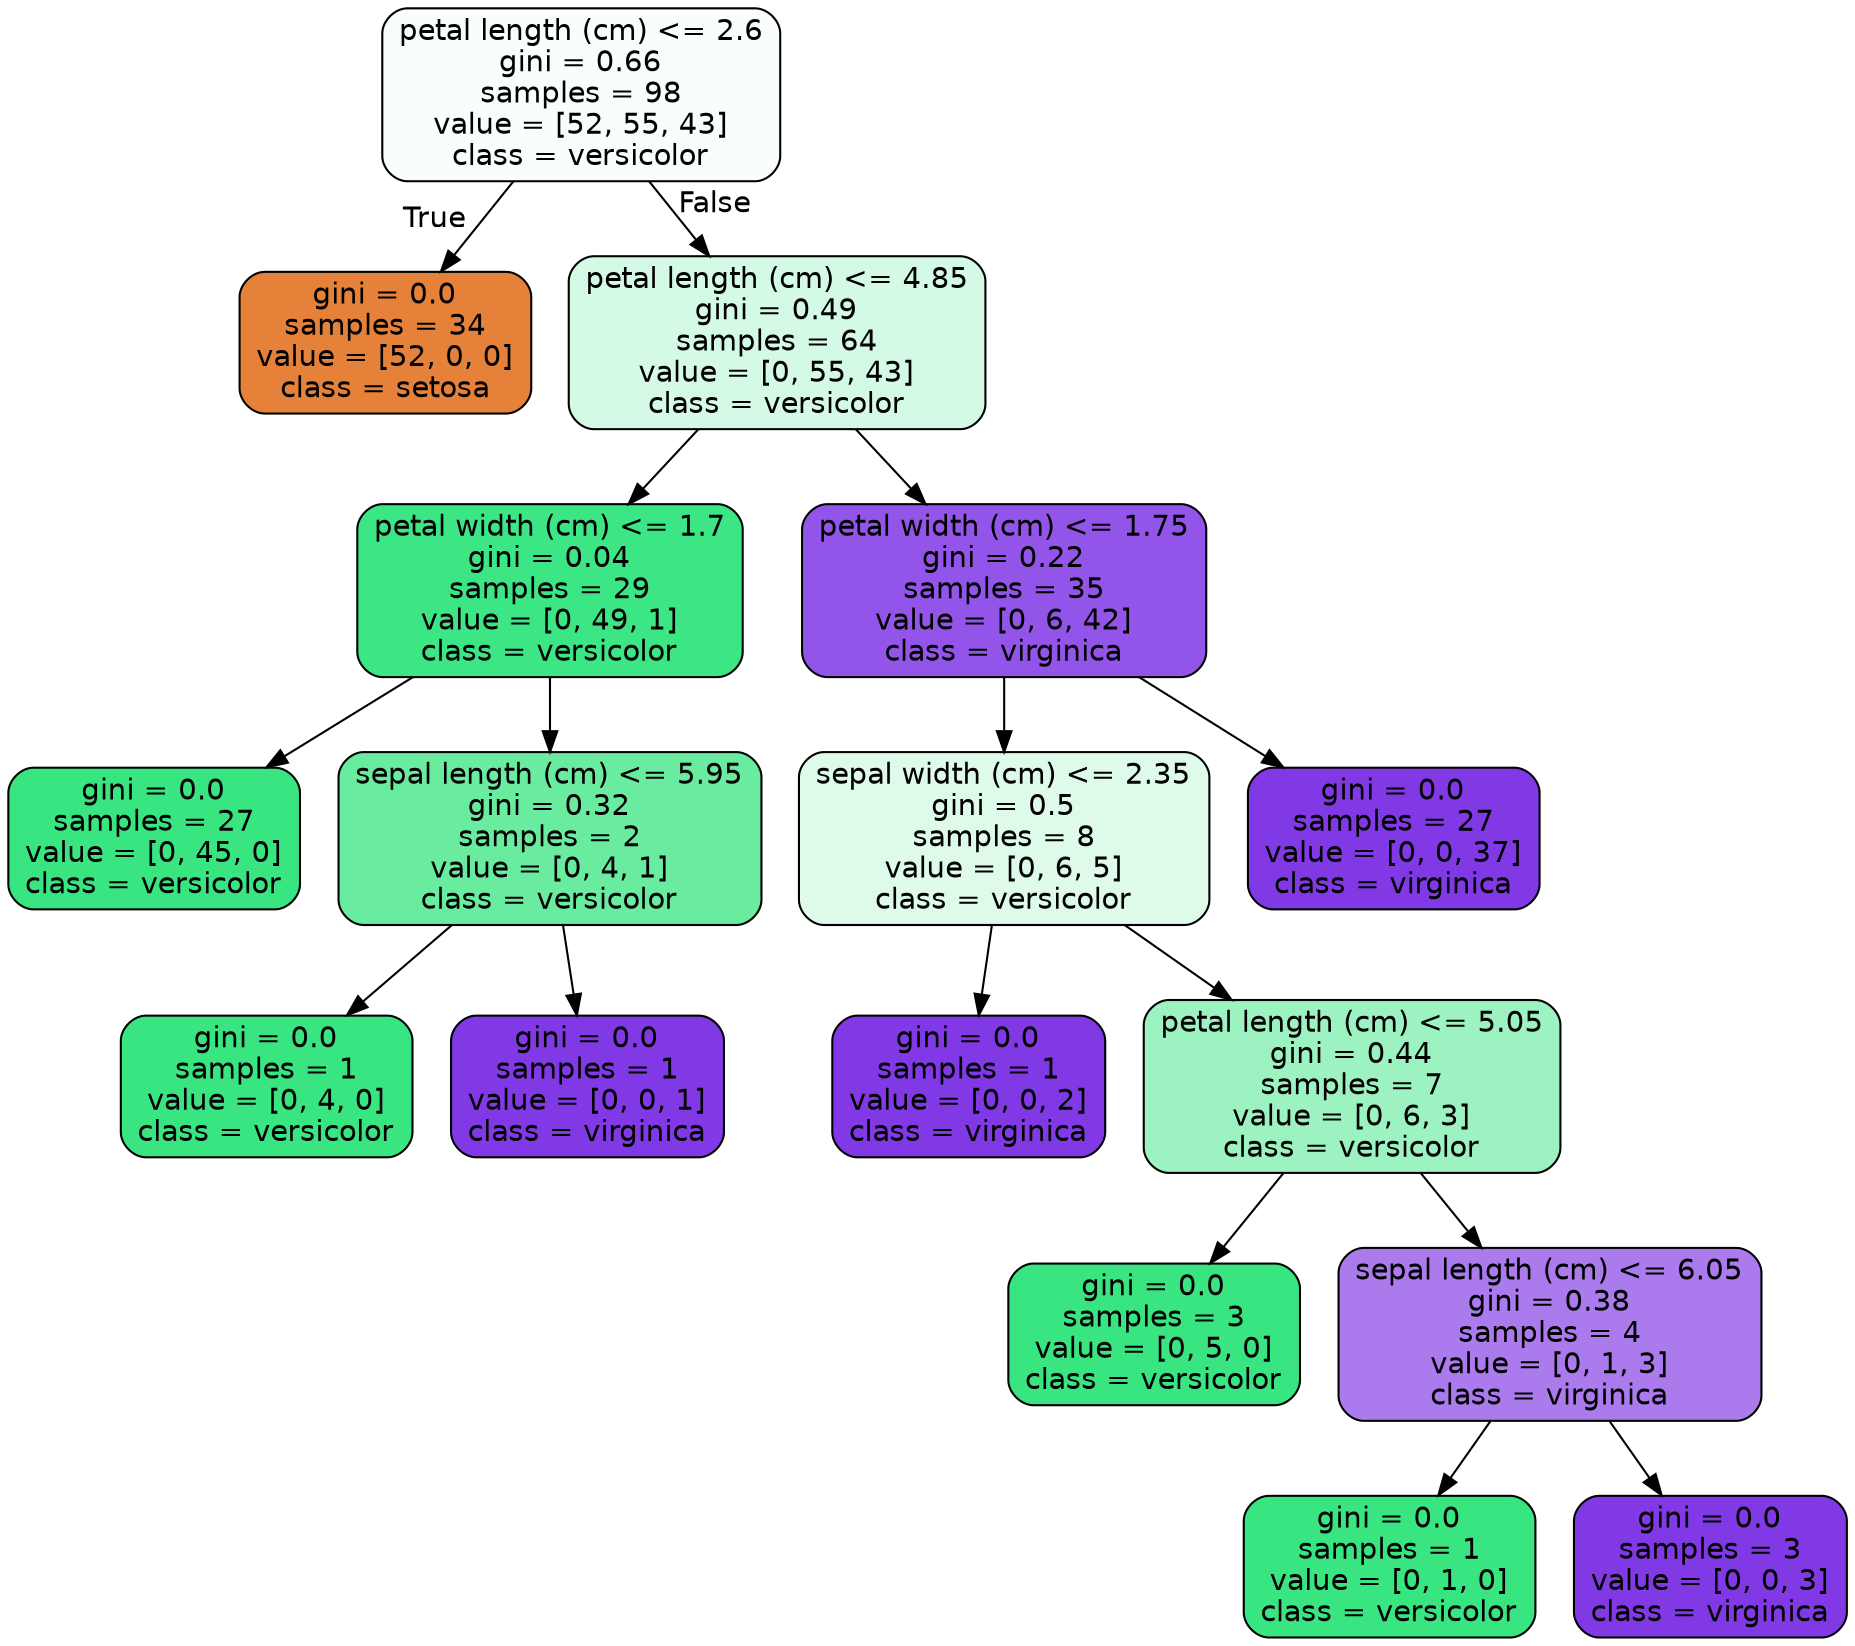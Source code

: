 digraph Tree {
node [shape=box, style="filled, rounded", color="black", fontname="helvetica"] ;
edge [fontname="helvetica"] ;
0 [label="petal length (cm) <= 2.6\ngini = 0.66\nsamples = 98\nvalue = [52, 55, 43]\nclass = versicolor", fillcolor="#f9fefb"] ;
1 [label="gini = 0.0\nsamples = 34\nvalue = [52, 0, 0]\nclass = setosa", fillcolor="#e58139"] ;
0 -> 1 [labeldistance=2.5, labelangle=45, headlabel="True"] ;
2 [label="petal length (cm) <= 4.85\ngini = 0.49\nsamples = 64\nvalue = [0, 55, 43]\nclass = versicolor", fillcolor="#d4f9e4"] ;
0 -> 2 [labeldistance=2.5, labelangle=-45, headlabel="False"] ;
3 [label="petal width (cm) <= 1.7\ngini = 0.04\nsamples = 29\nvalue = [0, 49, 1]\nclass = versicolor", fillcolor="#3de684"] ;
2 -> 3 ;
4 [label="gini = 0.0\nsamples = 27\nvalue = [0, 45, 0]\nclass = versicolor", fillcolor="#39e581"] ;
3 -> 4 ;
5 [label="sepal length (cm) <= 5.95\ngini = 0.32\nsamples = 2\nvalue = [0, 4, 1]\nclass = versicolor", fillcolor="#6aeca0"] ;
3 -> 5 ;
6 [label="gini = 0.0\nsamples = 1\nvalue = [0, 4, 0]\nclass = versicolor", fillcolor="#39e581"] ;
5 -> 6 ;
7 [label="gini = 0.0\nsamples = 1\nvalue = [0, 0, 1]\nclass = virginica", fillcolor="#8139e5"] ;
5 -> 7 ;
8 [label="petal width (cm) <= 1.75\ngini = 0.22\nsamples = 35\nvalue = [0, 6, 42]\nclass = virginica", fillcolor="#9355e9"] ;
2 -> 8 ;
9 [label="sepal width (cm) <= 2.35\ngini = 0.5\nsamples = 8\nvalue = [0, 6, 5]\nclass = versicolor", fillcolor="#defbea"] ;
8 -> 9 ;
10 [label="gini = 0.0\nsamples = 1\nvalue = [0, 0, 2]\nclass = virginica", fillcolor="#8139e5"] ;
9 -> 10 ;
11 [label="petal length (cm) <= 5.05\ngini = 0.44\nsamples = 7\nvalue = [0, 6, 3]\nclass = versicolor", fillcolor="#9cf2c0"] ;
9 -> 11 ;
12 [label="gini = 0.0\nsamples = 3\nvalue = [0, 5, 0]\nclass = versicolor", fillcolor="#39e581"] ;
11 -> 12 ;
13 [label="sepal length (cm) <= 6.05\ngini = 0.38\nsamples = 4\nvalue = [0, 1, 3]\nclass = virginica", fillcolor="#ab7bee"] ;
11 -> 13 ;
14 [label="gini = 0.0\nsamples = 1\nvalue = [0, 1, 0]\nclass = versicolor", fillcolor="#39e581"] ;
13 -> 14 ;
15 [label="gini = 0.0\nsamples = 3\nvalue = [0, 0, 3]\nclass = virginica", fillcolor="#8139e5"] ;
13 -> 15 ;
16 [label="gini = 0.0\nsamples = 27\nvalue = [0, 0, 37]\nclass = virginica", fillcolor="#8139e5"] ;
8 -> 16 ;
}